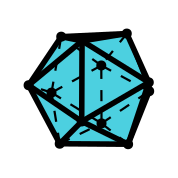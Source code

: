 <?xml version="1.0"?>
<!DOCTYPE ipe SYSTEM "ipe.dtd">
<ipe version="70218" creator="Ipe 7.2.28">
<info created="D:20161106124456" modified="D:20240326113601"/>
<ipestyle name="tungsteno">
<symbol name="arrow/arc(spx)">
<path stroke="sym-stroke" fill="sym-stroke" pen="sym-pen">
0 0 m
-1 0.333 l
-1 -0.333 l
h
</path>
</symbol>
<symbol name="arrow/farc(spx)">
<path stroke="sym-stroke" fill="white" pen="sym-pen">
0 0 m
-1 0.333 l
-1 -0.333 l
h
</path>
</symbol>
<symbol name="arrow/ptarc(spx)">
<path stroke="sym-stroke" fill="sym-stroke" pen="sym-pen">
0 0 m
-1 0.333 l
-0.8 0 l
-1 -0.333 l
h
</path>
</symbol>
<symbol name="arrow/fptarc(spx)">
<path stroke="sym-stroke" fill="white" pen="sym-pen">
0 0 m
-1 0.333 l
-0.8 0 l
-1 -0.333 l
h
</path>
</symbol>
<symbol name="mark/circle(sx)" transformations="translations">
<path fill="sym-stroke">
0.6 0 0 0.6 0 0 e
0.4 0 0 0.4 0 0 e
</path>
</symbol>
<symbol name="mark/disk(sx)" transformations="translations">
<path fill="sym-stroke">
0.6 0 0 0.6 0 0 e
</path>
</symbol>
<symbol name="mark/fdisk(sfx)" transformations="translations">
<group>
<path fill="sym-fill">
0.5 0 0 0.5 0 0 e
</path>
<path fill="sym-stroke" fillrule="eofill">
0.6 0 0 0.6 0 0 e
0.4 0 0 0.4 0 0 e
</path>
</group>
</symbol>
<symbol name="mark/box(sx)" transformations="translations">
<path fill="sym-stroke" fillrule="eofill">
-0.6 -0.6 m
0.6 -0.6 l
0.6 0.6 l
-0.6 0.6 l
h
-0.4 -0.4 m
0.4 -0.4 l
0.4 0.4 l
-0.4 0.4 l
h
</path>
</symbol>
<symbol name="mark/square(sx)" transformations="translations">
<path fill="sym-stroke">
-0.6 -0.6 m
0.6 -0.6 l
0.6 0.6 l
-0.6 0.6 l
h
</path>
</symbol>
<symbol name="mark/fsquare(sfx)" transformations="translations">
<group>
<path fill="sym-fill">
-0.5 -0.5 m
0.5 -0.5 l
0.5 0.5 l
-0.5 0.5 l
h
</path>
<path fill="sym-stroke" fillrule="eofill">
-0.6 -0.6 m
0.6 -0.6 l
0.6 0.6 l
-0.6 0.6 l
h
-0.4 -0.4 m
0.4 -0.4 l
0.4 0.4 l
-0.4 0.4 l
h
</path>
</group>
</symbol>
<symbol name="mark/cross(sx)" transformations="translations">
<group>
<path fill="sym-stroke">
-0.43 -0.57 m
0.57 0.43 l
0.43 0.57 l
-0.57 -0.43 l
h
</path>
<path fill="sym-stroke">
-0.43 0.57 m
0.57 -0.43 l
0.43 -0.57 l
-0.57 0.43 l
h
</path>
</group>
</symbol>
<symbol name="arrow/fnormal(spx)">
<path stroke="sym-stroke" fill="white" pen="sym-pen">
0 0 m
-1 0.333 l
-1 -0.333 l
h
</path>
</symbol>
<symbol name="arrow/pointed(spx)">
<path stroke="sym-stroke" fill="sym-stroke" pen="sym-pen">
0 0 m
-1 0.333 l
-0.8 0 l
-1 -0.333 l
h
</path>
</symbol>
<symbol name="arrow/fpointed(spx)">
<path stroke="sym-stroke" fill="white" pen="sym-pen">
0 0 m
-1 0.333 l
-0.8 0 l
-1 -0.333 l
h
</path>
</symbol>
<symbol name="arrow/linear(spx)">
<path stroke="sym-stroke" pen="sym-pen">
-1 0.333 m
0 0 l
-1 -0.333 l
</path>
</symbol>
<symbol name="arrow/fdouble(spx)">
<path stroke="sym-stroke" fill="white" pen="sym-pen">
0 0 m
-1 0.333 l
-1 -0.333 l
h
-1 0 m
-2 0.333 l
-2 -0.333 l
h
</path>
</symbol>
<symbol name="arrow/double(spx)">
<path stroke="sym-stroke" fill="sym-stroke" pen="sym-pen">
0 0 m
-1 0.333 l
-1 -0.333 l
h
-1 0 m
-2 0.333 l
-2 -0.333 l
h
</path>
</symbol>
<symbol name="arrow/mid-normal(spx)">
<path stroke="sym-stroke" fill="sym-stroke" pen="sym-pen">
0.5 0 m
-0.5 0.333 l
-0.5 -0.333 l
h
</path>
</symbol>
<symbol name="arrow/mid-fnormal(spx)">
<path stroke="sym-stroke" fill="white" pen="sym-pen">
0.5 0 m
-0.5 0.333 l
-0.5 -0.333 l
h
</path>
</symbol>
<symbol name="arrow/mid-pointed(spx)">
<path stroke="sym-stroke" fill="sym-stroke" pen="sym-pen">
0.5 0 m
-0.5 0.333 l
-0.3 0 l
-0.5 -0.333 l
h
</path>
</symbol>
<symbol name="arrow/mid-fpointed(spx)">
<path stroke="sym-stroke" fill="white" pen="sym-pen">
0.5 0 m
-0.5 0.333 l
-0.3 0 l
-0.5 -0.333 l
h
</path>
</symbol>
<symbol name="arrow/mid-double(spx)">
<path stroke="sym-stroke" fill="sym-stroke" pen="sym-pen">
1 0 m
0 0.333 l
0 -0.333 l
h
0 0 m
-1 0.333 l
-1 -0.333 l
h
</path>
</symbol>
<symbol name="arrow/mid-fdouble(spx)">
<path stroke="sym-stroke" fill="white" pen="sym-pen">
1 0 m
0 0.333 l
0 -0.333 l
h
0 0 m
-1 0.333 l
-1 -0.333 l
h
</path>
</symbol>
<anglesize name="22.5 deg" value="22.5"/>
<anglesize name="30 deg" value="30"/>
<anglesize name="45 deg" value="45"/>
<anglesize name="60 deg" value="60"/>
<anglesize name="90 deg" value="90"/>
<arrowsize name="large" value="10"/>
<arrowsize name="small" value="5"/>
<arrowsize name="tiny" value="3"/>
<color name="amber100" value="1 0.925 0.702"/>
<color name="amber200" value="1 0.878 0.51"/>
<color name="amber300" value="1 0.835 0.31"/>
<color name="amber400" value="1 0.792 0.157"/>
<color name="amber500" value="1 0.757 0.027"/>
<color name="amber600" value="1 0.702 0"/>
<color name="amber700" value="1 0.627 0"/>
<color name="amber800" value="1 0.561 0"/>
<color name="amber900" value="1 0.435 0"/>
<color name="blue100" value="0.733 0.871 0.984"/>
<color name="blue200" value="0.565 0.792 0.976"/>
<color name="blue300" value="0.392 0.71 0.965"/>
<color name="blue400" value="0.259 0.647 0.961"/>
<color name="blue500" value="0.129 0.588 0.953"/>
<color name="blue600" value="0.118 0.533 0.898"/>
<color name="blue700" value="0.098 0.463 0.824"/>
<color name="blue800" value="0.082 0.396 0.753"/>
<color name="blue900" value="0.051 0.278 0.631"/>
<color name="bluegray100" value="0.812 0.847 0.863"/>
<color name="bluegray200" value="0.69 0.745 0.773"/>
<color name="bluegray300" value="0.565 0.643 0.682"/>
<color name="bluegray400" value="0.471 0.565 0.612"/>
<color name="bluegray500" value="0.376 0.49 0.545"/>
<color name="bluegray600" value="0.329 0.431 0.478"/>
<color name="bluegray700" value="0.271 0.353 0.392"/>
<color name="bluegray800" value="0.216 0.278 0.31"/>
<color name="bluegray900" value="0.149 0.196 0.22"/>
<color name="brown100" value="0.843 0.8 0.784"/>
<color name="brown200" value="0.737 0.667 0.643"/>
<color name="brown300" value="0.631 0.533 0.498"/>
<color name="brown400" value="0.553 0.431 0.388"/>
<color name="brown500" value="0.475 0.333 0.282"/>
<color name="brown600" value="0.427 0.298 0.255"/>
<color name="brown700" value="0.365 0.251 0.216"/>
<color name="brown800" value="0.306 0.204 0.18"/>
<color name="brown900" value="0.243 0.153 0.137"/>
<color name="cyan100" value="0.698 0.922 0.949"/>
<color name="cyan200" value="0.502 0.871 0.918"/>
<color name="cyan300" value="0.302 0.816 0.882"/>
<color name="cyan400" value="0.149 0.776 0.855"/>
<color name="cyan500" value="0 0.737 0.831"/>
<color name="cyan600" value="0 0.675 0.757"/>
<color name="cyan700" value="0 0.592 0.655"/>
<color name="cyan800" value="0 0.514 0.561"/>
<color name="cyan900" value="0 0.376 0.392"/>
<color name="deeporange100" value="1 0.8 0.737"/>
<color name="deeporange200" value="1 0.671 0.569"/>
<color name="deeporange300" value="1 0.541 0.396"/>
<color name="deeporange400" value="1 0.439 0.263"/>
<color name="deeporange500" value="1 0.341 0.133"/>
<color name="deeporange600" value="0.957 0.318 0.118"/>
<color name="deeporange700" value="0.902 0.29 0.098"/>
<color name="deeporange800" value="0.847 0.263 0.082"/>
<color name="deeporange900" value="0.749 0.212 0.047"/>
<color name="deeppurple100" value="0.82 0.769 0.914"/>
<color name="deeppurple200" value="0.702 0.616 0.859"/>
<color name="deeppurple300" value="0.584 0.459 0.804"/>
<color name="deeppurple400" value="0.494 0.341 0.761"/>
<color name="deeppurple500" value="0.404 0.227 0.718"/>
<color name="deeppurple600" value="0.369 0.208 0.694"/>
<color name="deeppurple700" value="0.318 0.176 0.659"/>
<color name="deeppurple800" value="0.271 0.153 0.627"/>
<color name="deeppurple900" value="0.192 0.106 0.573"/>
<color name="gray100" value="0.961"/>
<color name="gray200" value="0.933"/>
<color name="gray300" value="0.878"/>
<color name="gray400" value="0.741"/>
<color name="gray500" value="0.62"/>
<color name="gray600" value="0.459"/>
<color name="gray700" value="0.38"/>
<color name="gray800" value="0.259"/>
<color name="gray900" value="0.129"/>
<color name="green100" value="0.784 0.902 0.788"/>
<color name="green200" value="0.647 0.839 0.655"/>
<color name="green300" value="0.506 0.78 0.518"/>
<color name="green400" value="0.4 0.733 0.416"/>
<color name="green500" value="0.298 0.686 0.314"/>
<color name="green600" value="0.263 0.627 0.278"/>
<color name="green700" value="0.22 0.557 0.235"/>
<color name="green800" value="0.18 0.49 0.196"/>
<color name="green900" value="0.106 0.369 0.125"/>
<color name="indigo100" value="0.773 0.792 0.914"/>
<color name="indigo200" value="0.624 0.659 0.855"/>
<color name="indigo300" value="0.475 0.525 0.796"/>
<color name="indigo400" value="0.361 0.42 0.753"/>
<color name="indigo500" value="0.247 0.318 0.71"/>
<color name="indigo600" value="0.224 0.286 0.671"/>
<color name="indigo700" value="0.188 0.247 0.624"/>
<color name="indigo800" value="0.157 0.208 0.576"/>
<color name="indigo900" value="0.102 0.137 0.494"/>
<color name="lightblue100" value="0.702 0.898 0.988"/>
<color name="lightblue200" value="0.506 0.831 0.98"/>
<color name="lightblue300" value="0.31 0.765 0.969"/>
<color name="lightblue400" value="0.161 0.714 0.965"/>
<color name="lightblue500" value="0.012 0.663 0.957"/>
<color name="lightblue600" value="0.012 0.608 0.898"/>
<color name="lightblue700" value="0.008 0.533 0.82"/>
<color name="lightblue800" value="0.008 0.467 0.741"/>
<color name="lightblue900" value="0.004 0.341 0.608"/>
<color name="lightgreen100" value="0.863 0.929 0.784"/>
<color name="lightgreen200" value="0.773 0.882 0.647"/>
<color name="lightgreen300" value="0.682 0.835 0.506"/>
<color name="lightgreen400" value="0.612 0.8 0.396"/>
<color name="lightgreen500" value="0.545 0.765 0.29"/>
<color name="lightgreen600" value="0.486 0.702 0.259"/>
<color name="lightgreen700" value="0.408 0.624 0.22"/>
<color name="lightgreen800" value="0.333 0.545 0.184"/>
<color name="lightgreen900" value="0.2 0.412 0.118"/>
<color name="lime100" value="0.941 0.957 0.765"/>
<color name="lime200" value="0.902 0.933 0.612"/>
<color name="lime300" value="0.863 0.906 0.459"/>
<color name="lime400" value="0.831 0.882 0.341"/>
<color name="lime500" value="0.804 0.863 0.224"/>
<color name="lime600" value="0.753 0.792 0.2"/>
<color name="lime700" value="0.686 0.706 0.169"/>
<color name="lime800" value="0.62 0.616 0.141"/>
<color name="lime900" value="0.51 0.467 0.09"/>
<color name="orange100" value="1 0.878 0.698"/>
<color name="orange200" value="1 0.8 0.502"/>
<color name="orange300" value="1 0.718 0.302"/>
<color name="orange400" value="1 0.655 0.149"/>
<color name="orange500" value="1 0.596 0"/>
<color name="orange600" value="0.984 0.549 0"/>
<color name="orange700" value="0.961 0.486 0"/>
<color name="orange800" value="0.937 0.424 0"/>
<color name="orange900" value="0.902 0.318 0"/>
<color name="pink100" value="0.973 0.733 0.816"/>
<color name="pink200" value="0.957 0.561 0.694"/>
<color name="pink300" value="0.941 0.384 0.573"/>
<color name="pink400" value="0.925 0.251 0.478"/>
<color name="pink500" value="0.914 0.118 0.388"/>
<color name="pink600" value="0.847 0.106 0.376"/>
<color name="pink700" value="0.761 0.094 0.357"/>
<color name="pink800" value="0.678 0.078 0.341"/>
<color name="pink900" value="0.533 0.055 0.31"/>
<color name="purple100" value="0.882 0.745 0.906"/>
<color name="purple200" value="0.808 0.576 0.847"/>
<color name="purple300" value="0.729 0.408 0.784"/>
<color name="purple400" value="0.671 0.278 0.737"/>
<color name="purple500" value="0.612 0.153 0.69"/>
<color name="purple600" value="0.557 0.141 0.667"/>
<color name="purple700" value="0.482 0.122 0.635"/>
<color name="purple800" value="0.416 0.106 0.604"/>
<color name="purple900" value="0.29 0.078 0.549"/>
<color name="red100" value="1 0.804 0.824"/>
<color name="red200" value="0.937 0.604 0.604"/>
<color name="red300" value="0.898 0.451 0.451"/>
<color name="red400" value="0.937 0.325 0.314"/>
<color name="red500" value="0.957 0.263 0.212"/>
<color name="red600" value="0.898 0.224 0.208"/>
<color name="red700" value="0.827 0.184 0.184"/>
<color name="red800" value="0.776 0.157 0.157"/>
<color name="red900" value="0.718 0.11 0.11"/>
<color name="teal100" value="0.698 0.875 0.859"/>
<color name="teal200" value="0.502 0.796 0.769"/>
<color name="teal300" value="0.302 0.714 0.675"/>
<color name="teal400" value="0.149 0.651 0.604"/>
<color name="teal500" value="0 0.588 0.533"/>
<color name="teal600" value="0 0.537 0.482"/>
<color name="teal700" value="0 0.475 0.42"/>
<color name="teal800" value="0 0.412 0.361"/>
<color name="teal900" value="0 0.302 0.251"/>
<color name="yellow100" value="1 0.976 0.769"/>
<color name="yellow200" value="1 0.961 0.616"/>
<color name="yellow300" value="1 0.945 0.463"/>
<color name="yellow400" value="1 0.933 0.345"/>
<color name="yellow500" value="1 0.922 0.231"/>
<color name="yellow600" value="0.992 0.847 0.208"/>
<color name="yellow700" value="0.984 0.753 0.176"/>
<color name="yellow800" value="0.976 0.659 0.145"/>
<color name="yellow900" value="0.961 0.498 0.09"/>
<dashstyle name="dash dot dotted" value="[4 2 1 2 1 2] 0"/>
<dashstyle name="dash dotted" value="[4 2 1 2] 0"/>
<dashstyle name="dashed" value="[4] 0"/>
<dashstyle name="dotted" value="[1 3] 0"/>
<dashstyle name="large dashed" value="[12] 0"/>
<dashstyle name="large dotted" value="[2 4] 0"/>
<dashstyle name="medium dashed" value="[8] 0"/>
<gridsize name="10 pts (~3.5 mm)" value="10"/>
<gridsize name="14 pts (~5 mm)" value="14"/>
<gridsize name="16 pts (~6 mm)" value="16"/>
<gridsize name="20 pts (~7 mm)" value="20"/>
<gridsize name="28 pts (~10 mm)" value="28"/>
<gridsize name="32 pts (~12 mm)" value="32"/>
<gridsize name="4 pts" value="4"/>
<gridsize name="56 pts (~20 mm)" value="56"/>
<gridsize name="8 pts (~3 mm)" value="8"/>
<opacity name="10%" value="0.1"/>
<opacity name="20%" value="0.2"/>
<opacity name="30%" value="0.3"/>
<opacity name="40%" value="0.4"/>
<opacity name="50%" value="0.5"/>
<opacity name="60%" value="0.6"/>
<opacity name="70%" value="0.7"/>
<opacity name="80%" value="0.8"/>
<opacity name="90%" value="0.9"/>
<pen name="fat" value="1.2"/>
<pen name="heavier" value="0.8"/>
<pen name="ultrafat" value="2"/>
<symbolsize name="large" value="5"/>
<symbolsize name="small" value="2"/>
<symbolsize name="tiny" value="1.1"/>
<textsize name="Huge" value="\Huge"/>
<textsize name="LARGE" value="\LARGE"/>
<textsize name="Large" value="\Large"/>
<textsize name="footnote" value="\footnotesize"/>
<textsize name="huge" value="\huge"/>
<textsize name="large" value="\large"/>
<textsize name="script" value="\scriptsize"/>
<textsize name="small" value="\small"/>
<textsize name="tiny" value="\tiny"/>
<textstyle name="center" begin="\begin{center}" end="\end{center}"/>
<textstyle name="item" begin="\begin{itemize}\item{}" end="\end{itemize}"/>
<textstyle name="itemize" begin="\begin{itemize}" end="\end{itemize}"/>
<tiling name="falling" angle="-60" step="4" width="1"/>
<tiling name="rising" angle="30" step="4" width="1"/>
</ipestyle>
<page>
<layer name="alpha"/>
<view layers="alpha" active="alpha"/>
<path layer="alpha" matrix="1 0 0 1 240 -240" stroke="0" pen="0">
64 768 m
64 704 l
128 704 l
128 768 l
h
</path>
<group matrix="0.9 0 0 0.9 -23.5071 113.636">
<path matrix="0.24 0 0 0.24 303.584 322.885" fill="cyan500" opacity="70%" stroke-opacity="opaque">
350.823 333.454 m
298.941 430.926 l
353.35 511.873 l
462.609 517.056 l
499.287 435.719 l
499.964 421.017 l
464.823 332.643 l
h
</path>
<path matrix="0.115418 0 0 0.115418 365.277 376.142" stroke="black" pen="ultrafat" opacity="70%" stroke-opacity="opaque">
200.236 602.963 m
427.427 613.741 l
427.427 613.741 l
</path>
<path matrix="0.115418 0 0 0.115418 365.277 376.142" stroke="black" pen="ultrafat" opacity="70%" stroke-opacity="opaque">
427.427 613.741 m
272.388 588.398 l
</path>
<path matrix="0.115418 0 0 0.115418 365.277 376.142" stroke="black" pen="ultrafat" opacity="70%" stroke-opacity="opaque">
272.388 588.398 m
200.236 602.963 l
</path>
<path matrix="0.115418 0 0 0.115418 365.277 376.142" stroke="black" pen="ultrafat" opacity="70%" stroke-opacity="opaque">
200.236 602.963 m
87.0966 434.643 l
</path>
<path matrix="0.115418 0 0 0.115418 365.277 376.142" stroke="black" pen="ultrafat" opacity="70%" stroke-opacity="opaque">
87.0966 434.643 m
272.388 588.398 l
</path>
<path matrix="0.115418 0 0 0.115418 365.277 376.142" stroke="black" pen="ultrafat" opacity="70%" stroke-opacity="opaque">
272.388 588.398 m
503.695 444.61 l
</path>
<path matrix="0.115418 0 0 0.115418 365.277 376.142" stroke="black" pen="ultrafat" opacity="70%" stroke-opacity="opaque">
503.695 444.61 m
427.427 613.741 l
</path>
<path matrix="0.115418 0 0 0.115418 365.277 376.142" stroke="black" dash="dashed" pen="heavier" opacity="70%" stroke-opacity="opaque">
427.427 613.741 m
339.084 503.163 l
</path>
<path matrix="0.115418 0 0 0.115418 365.277 376.142" stroke="black" dash="dashed" pen="heavier" opacity="70%" stroke-opacity="opaque">
339.084 503.163 m
505.103 414.038 l
</path>
<path matrix="0.115418 0 0 0.115418 365.277 376.142" stroke="black" pen="ultrafat" opacity="70%" stroke-opacity="opaque">
272.388 588.398 m
271.238 309.078 l
</path>
<path matrix="0.115418 0 0 0.115418 365.277 376.142" stroke="black" pen="ultrafat" opacity="70%" stroke-opacity="opaque">
271.238 309.078 m
87.0966 434.643 l
</path>
<path matrix="0.115418 0 0 0.115418 365.277 376.142" stroke="black" pen="ultrafat" opacity="70%" stroke-opacity="opaque">
87.0966 434.643 m
194.981 231.961 l
</path>
<path matrix="0.115418 0 0 0.115418 365.277 376.142" stroke="black" dash="dashed" pen="heavier" opacity="70%" stroke-opacity="opaque">
194.981 231.961 m
166.544 409.103 l
</path>
<path matrix="0.115418 0 0 0.115418 365.277 376.142" stroke="black" pen="ultrafat" opacity="70%" stroke-opacity="opaque">
194.981 231.961 m
271.238 309.078 l
</path>
<path matrix="0.115418 0 0 0.115418 365.277 376.142" stroke="black" dash="dashed" pen="heavier" opacity="70%" stroke-opacity="opaque">
194.981 231.961 m
339.895 302.409 l
</path>
<path matrix="0.115418 0 0 0.115418 365.277 376.142" stroke="black" pen="ultrafat" opacity="70%" stroke-opacity="opaque">
194.981 231.961 m
432.03 230.273 l
</path>
<path matrix="0.115418 0 0 0.115418 365.277 376.142" stroke="black" dash="dashed" pen="heavier" opacity="70%" stroke-opacity="opaque">
432.03 230.273 m
339.895 302.409 l
</path>
<path matrix="0.115418 0 0 0.115418 365.277 376.142" stroke="black" pen="ultrafat" opacity="70%" stroke-opacity="opaque">
432.03 230.273 m
271.238 309.078 l
</path>
<path matrix="0.115418 0 0 0.115418 365.277 376.142" stroke="black" pen="ultrafat" opacity="70%" stroke-opacity="opaque">
432.03 230.273 m
505.103 414.038 l
</path>
<path matrix="0.115418 0 0 0.115418 365.277 376.142" stroke="black" dash="dashed" pen="heavier" opacity="70%" stroke-opacity="opaque">
339.895 302.409 m
505.103 414.038 l
</path>
<path matrix="0.115418 0 0 0.115418 365.277 376.142" stroke="black" dash="dashed" pen="heavier" opacity="70%" stroke-opacity="opaque">
339.895 302.409 m
339.084 503.163 l
</path>
<path matrix="0.115418 0 0 0.115418 365.277 376.142" stroke="black" pen="ultrafat" opacity="70%" stroke-opacity="opaque">
271.238 309.078 m
503.695 444.61 l
</path>
<path matrix="0.115418 0 0 0.115418 365.277 376.142" stroke="black" dash="dashed" pen="heavier" opacity="70%" stroke-opacity="opaque">
339.084 503.163 m
166.544 409.103 l
</path>
<path matrix="0.115418 0 0 0.115418 365.277 376.142" stroke="black" dash="dashed" pen="heavier" opacity="70%" stroke-opacity="opaque">
166.544 409.103 m
339.895 302.409 l
</path>
<path matrix="0.115418 0 0 0.115418 365.277 376.142" stroke="black" dash="dashed" pen="heavier" opacity="70%" stroke-opacity="opaque">
166.544 409.103 m
200.236 602.963 l
</path>
<path matrix="0.115418 0 0 0.115418 365.277 376.142" stroke="black" dash="dashed" pen="heavier" opacity="70%" stroke-opacity="opaque">
166.544 409.103 m
87.0966 434.643 l
</path>
<path matrix="0.115418 0 0 0.115418 365.277 376.142" stroke="black" dash="dashed" pen="heavier" opacity="70%" stroke-opacity="opaque">
339.084 503.163 m
200.236 602.963 l
</path>
<path matrix="0.115418 0 0 0.115418 365.277 376.142" stroke="black" pen="ultrafat" opacity="70%" stroke-opacity="opaque">
505.103 414.038 m
503.695 444.61 l
</path>
<path matrix="0.115418 0 0 0.115418 365.277 376.142" stroke="black" pen="ultrafat" opacity="70%" stroke-opacity="opaque">
503.695 444.61 m
432.03 230.273 l
</path>
<path matrix="0.115418 0 0 0.115418 365.277 376.142" stroke="black" pen="heavier" opacity="70%" stroke-opacity="opaque">
427.427 613.741 m
505.103 414.038 l
</path>
<use matrix="0.115418 0 0 0.115418 365.277 376.142" name="mark/disk(sx)" pos="200.236 602.963" size="normal" stroke="black"/>
<use matrix="0.115418 0 0 0.115418 365.277 376.142" name="mark/disk(sx)" pos="272.388 588.398" size="normal" stroke="black"/>
<use matrix="0.115418 0 0 0.115418 365.277 376.142" name="mark/disk(sx)" pos="427.427 613.741" size="normal" stroke="black"/>
<use matrix="0.115418 0 0 0.115418 365.277 376.142" name="mark/disk(sx)" pos="339.084 503.163" size="normal" stroke="black"/>
<use matrix="0.115418 0 0 0.115418 365.277 376.142" name="mark/disk(sx)" pos="87.0966 434.643" size="normal" stroke="black"/>
<use matrix="0.115418 0 0 0.115418 365.277 376.142" name="mark/disk(sx)" pos="166.544 409.103" size="normal" stroke="black"/>
<use matrix="0.115418 0 0 0.115418 365.277 376.142" name="mark/disk(sx)" pos="503.695 444.61" size="normal" stroke="black"/>
<use matrix="0.115418 0 0 0.115418 365.277 376.142" name="mark/disk(sx)" pos="505.103 414.038" size="normal" stroke="black"/>
<use matrix="0.115418 0 0 0.115418 365.277 376.142" name="mark/disk(sx)" pos="271.238 309.078" size="normal" stroke="black"/>
<use matrix="0.115418 0 0 0.115418 365.277 376.142" name="mark/disk(sx)" pos="339.895 302.409" size="normal" stroke="black"/>
<use matrix="0.115418 0 0 0.115418 365.277 376.142" name="mark/disk(sx)" pos="194.981 231.961" size="normal" stroke="black"/>
<use matrix="0.115418 0 0 0.115418 365.277 376.142" name="mark/disk(sx)" pos="432.03 230.273" size="normal" stroke="black"/>
</group>
</page>
</ipe>
